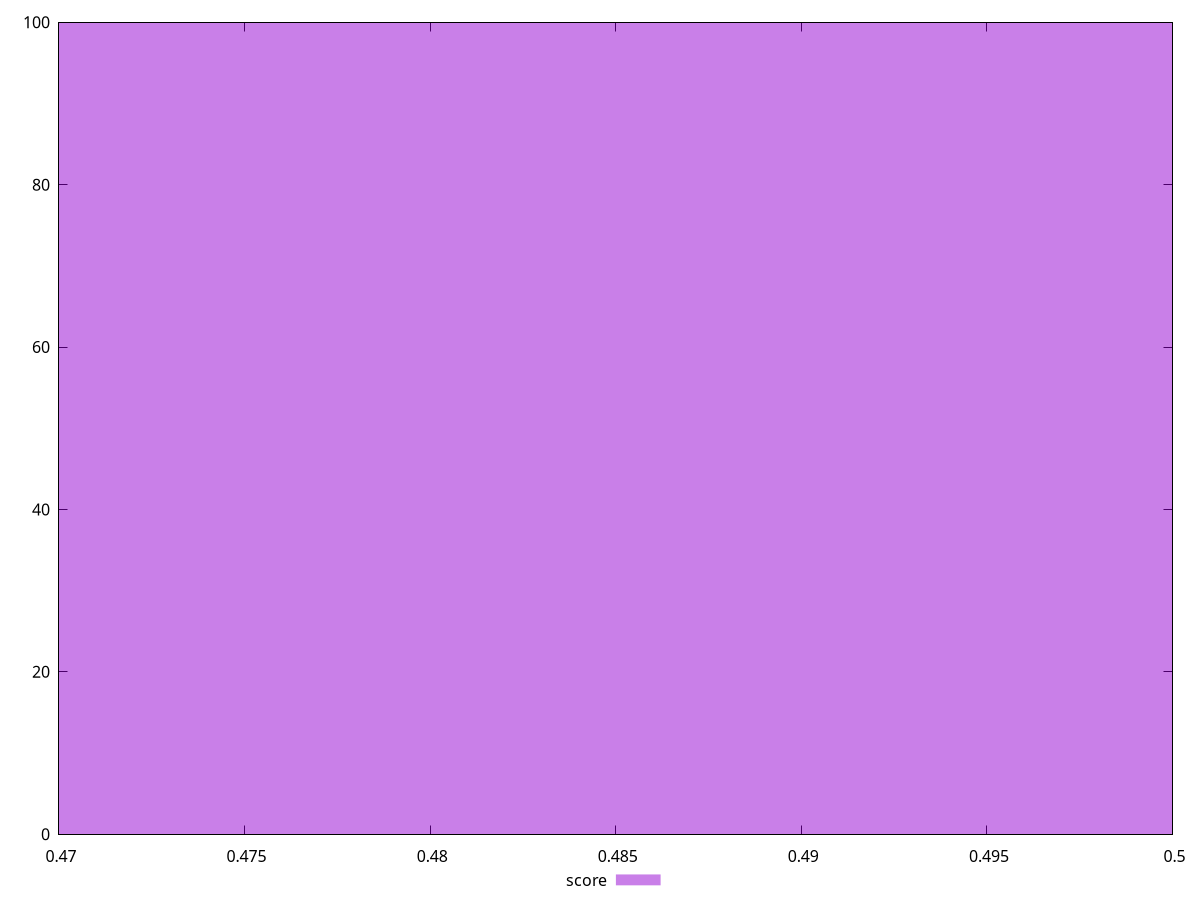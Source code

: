 reset

$score <<EOF
0.5 100
EOF

set key outside below
set boxwidth 0.1
set xrange [0.47:0.5]
set yrange [0:100]
set trange [0:100]
set style fill transparent solid 0.5 noborder
set terminal svg size 640, 490 enhanced background rgb 'white'
set output "report_00019_2021-02-10T18-14-37.922Z//uses-rel-preload/samples/pages+cached+noadtech+nomedia/score/histogram.svg"

plot $score title "score" with boxes

reset
